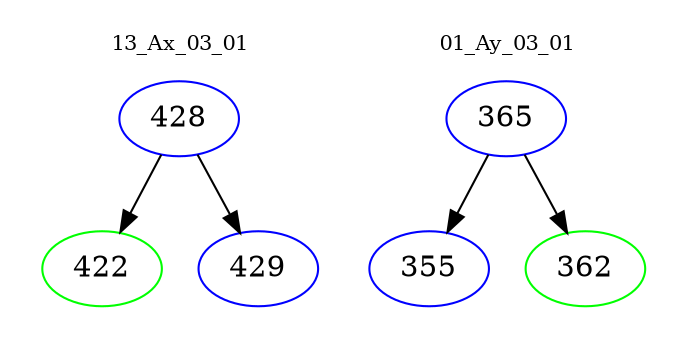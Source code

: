 digraph{
subgraph cluster_0 {
color = white
label = "13_Ax_03_01";
fontsize=10;
T0_428 [label="428", color="blue"]
T0_428 -> T0_422 [color="black"]
T0_422 [label="422", color="green"]
T0_428 -> T0_429 [color="black"]
T0_429 [label="429", color="blue"]
}
subgraph cluster_1 {
color = white
label = "01_Ay_03_01";
fontsize=10;
T1_365 [label="365", color="blue"]
T1_365 -> T1_355 [color="black"]
T1_355 [label="355", color="blue"]
T1_365 -> T1_362 [color="black"]
T1_362 [label="362", color="green"]
}
}
